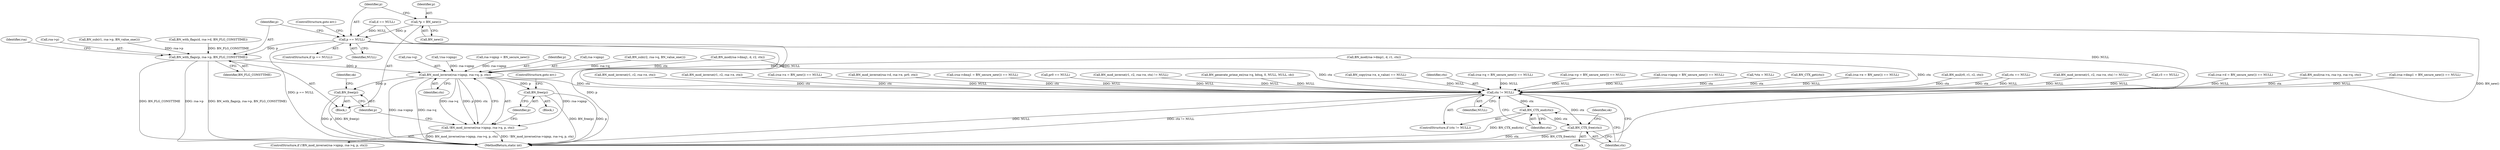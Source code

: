 digraph "0_openssl_6939eab03a6e23d2bd2c3f5e34fe1d48e542e787@pointer" {
"1000629" [label="(Call,*p = BN_new())"];
"1000633" [label="(Call,p == NULL)"];
"1000637" [label="(Call,BN_with_flags(p, rsa->p, BN_FLG_CONSTTIME))"];
"1000645" [label="(Call,BN_mod_inverse(rsa->iqmp, rsa->q, p, ctx))"];
"1000644" [label="(Call,!BN_mod_inverse(rsa->iqmp, rsa->q, p, ctx))"];
"1000655" [label="(Call,BN_free(p))"];
"1000658" [label="(Call,BN_free(p))"];
"1000677" [label="(Call,ctx != NULL)"];
"1000680" [label="(Call,BN_CTX_end(ctx))"];
"1000682" [label="(Call,BN_CTX_free(ctx))"];
"1000679" [label="(Identifier,NULL)"];
"1000330" [label="(Call,BN_copy(rsa->e, e_value) == NULL)"];
"1000681" [label="(Identifier,ctx)"];
"1000629" [label="(Call,*p = BN_new())"];
"1000532" [label="(Call,BN_sub(r1, rsa->p, BN_value_one()))"];
"1000649" [label="(Call,rsa->q)"];
"1000646" [label="(Call,rsa->iqmp)"];
"1000653" [label="(Identifier,ctx)"];
"1000541" [label="(Call,BN_sub(r2, rsa->q, BN_value_one()))"];
"1000636" [label="(ControlStructure,goto err;)"];
"1000657" [label="(ControlStructure,goto err;)"];
"1000678" [label="(Identifier,ctx)"];
"1000279" [label="(Call,(rsa->q = BN_secure_new()) == NULL)"];
"1000265" [label="(Call,(rsa->p = BN_secure_new()) == NULL)"];
"1000321" [label="(Call,(rsa->iqmp = BN_secure_new()) == NULL)"];
"1000682" [label="(Call,BN_CTX_free(ctx))"];
"1000645" [label="(Call,BN_mod_inverse(rsa->iqmp, rsa->q, p, ctx))"];
"1000597" [label="(Call,BN_with_flags(d, rsa->d, BN_FLG_CONSTTIME))"];
"1000627" [label="(Block,)"];
"1000685" [label="(Identifier,ok)"];
"1000155" [label="(Call,*ctx = NULL)"];
"1000125" [label="(Block,)"];
"1000642" [label="(Identifier,BN_FLG_CONSTTIME)"];
"1000632" [label="(ControlStructure,if (p == NULL))"];
"1000638" [label="(Identifier,p)"];
"1000198" [label="(Call,BN_CTX_get(ctx))"];
"1000686" [label="(MethodReturn,static int)"];
"1000677" [label="(Call,ctx != NULL)"];
"1000647" [label="(Identifier,rsa)"];
"1000630" [label="(Identifier,p)"];
"1000644" [label="(Call,!BN_mod_inverse(rsa->iqmp, rsa->q, p, ctx))"];
"1000251" [label="(Call,(rsa->e = BN_new()) == NULL)"];
"1000606" [label="(Call,BN_mod(rsa->dmp1, d, r1, ctx))"];
"1000659" [label="(Identifier,p)"];
"1000550" [label="(Call,BN_mul(r0, r1, r2, ctx))"];
"1000178" [label="(Call,ctx == NULL)"];
"1000364" [label="(Call,BN_mod_inverse(r1, r2, rsa->e, ctx) != NULL)"];
"1000201" [label="(Call,r3 == NULL)"];
"1000680" [label="(Call,BN_CTX_end(ctx))"];
"1000658" [label="(Call,BN_free(p))"];
"1000593" [label="(Call,d == NULL)"];
"1000614" [label="(Call,BN_mod(rsa->dmq1, d, r2, ctx))"];
"1000639" [label="(Call,rsa->p)"];
"1000676" [label="(ControlStructure,if (ctx != NULL))"];
"1000654" [label="(Block,)"];
"1000237" [label="(Call,(rsa->d = BN_secure_new()) == NULL)"];
"1000518" [label="(Call,BN_mul(rsa->n, rsa->p, rsa->q, ctx))"];
"1000635" [label="(Identifier,NULL)"];
"1000293" [label="(Call,(rsa->dmp1 = BN_secure_new()) == NULL)"];
"1000661" [label="(Identifier,ok)"];
"1000656" [label="(Identifier,p)"];
"1000631" [label="(Call,BN_new())"];
"1000445" [label="(Call,BN_mod_inverse(r1, r2, rsa->e, ctx))"];
"1000633" [label="(Call,p == NULL)"];
"1000365" [label="(Call,BN_mod_inverse(r1, r2, rsa->e, ctx))"];
"1000223" [label="(Call,(rsa->n = BN_new()) == NULL)"];
"1000317" [label="(Call,!rsa->iqmp)"];
"1000572" [label="(Call,BN_mod_inverse(rsa->d, rsa->e, pr0, ctx))"];
"1000683" [label="(Identifier,ctx)"];
"1000307" [label="(Call,(rsa->dmq1 = BN_secure_new()) == NULL)"];
"1000634" [label="(Identifier,p)"];
"1000322" [label="(Call,rsa->iqmp = BN_secure_new())"];
"1000562" [label="(Call,pr0 == NULL)"];
"1000637" [label="(Call,BN_with_flags(p, rsa->p, BN_FLG_CONSTTIME))"];
"1000655" [label="(Call,BN_free(p))"];
"1000643" [label="(ControlStructure,if (!BN_mod_inverse(rsa->iqmp, rsa->q, p, ctx)))"];
"1000444" [label="(Call,BN_mod_inverse(r1, r2, rsa->e, ctx) != NULL)"];
"1000652" [label="(Identifier,p)"];
"1000414" [label="(Call,BN_generate_prime_ex(rsa->q, bitsq, 0, NULL, NULL, cb))"];
"1000629" -> "1000627"  [label="AST: "];
"1000629" -> "1000631"  [label="CFG: "];
"1000630" -> "1000629"  [label="AST: "];
"1000631" -> "1000629"  [label="AST: "];
"1000634" -> "1000629"  [label="CFG: "];
"1000629" -> "1000686"  [label="DDG: BN_new()"];
"1000629" -> "1000633"  [label="DDG: p"];
"1000633" -> "1000632"  [label="AST: "];
"1000633" -> "1000635"  [label="CFG: "];
"1000634" -> "1000633"  [label="AST: "];
"1000635" -> "1000633"  [label="AST: "];
"1000636" -> "1000633"  [label="CFG: "];
"1000638" -> "1000633"  [label="CFG: "];
"1000633" -> "1000686"  [label="DDG: p == NULL"];
"1000633" -> "1000686"  [label="DDG: p"];
"1000593" -> "1000633"  [label="DDG: NULL"];
"1000633" -> "1000637"  [label="DDG: p"];
"1000633" -> "1000677"  [label="DDG: NULL"];
"1000637" -> "1000627"  [label="AST: "];
"1000637" -> "1000642"  [label="CFG: "];
"1000638" -> "1000637"  [label="AST: "];
"1000639" -> "1000637"  [label="AST: "];
"1000642" -> "1000637"  [label="AST: "];
"1000647" -> "1000637"  [label="CFG: "];
"1000637" -> "1000686"  [label="DDG: rsa->p"];
"1000637" -> "1000686"  [label="DDG: BN_with_flags(p, rsa->p, BN_FLG_CONSTTIME)"];
"1000637" -> "1000686"  [label="DDG: BN_FLG_CONSTTIME"];
"1000532" -> "1000637"  [label="DDG: rsa->p"];
"1000597" -> "1000637"  [label="DDG: BN_FLG_CONSTTIME"];
"1000637" -> "1000645"  [label="DDG: p"];
"1000645" -> "1000644"  [label="AST: "];
"1000645" -> "1000653"  [label="CFG: "];
"1000646" -> "1000645"  [label="AST: "];
"1000649" -> "1000645"  [label="AST: "];
"1000652" -> "1000645"  [label="AST: "];
"1000653" -> "1000645"  [label="AST: "];
"1000644" -> "1000645"  [label="CFG: "];
"1000645" -> "1000686"  [label="DDG: rsa->iqmp"];
"1000645" -> "1000686"  [label="DDG: rsa->q"];
"1000645" -> "1000644"  [label="DDG: rsa->iqmp"];
"1000645" -> "1000644"  [label="DDG: rsa->q"];
"1000645" -> "1000644"  [label="DDG: p"];
"1000645" -> "1000644"  [label="DDG: ctx"];
"1000317" -> "1000645"  [label="DDG: rsa->iqmp"];
"1000322" -> "1000645"  [label="DDG: rsa->iqmp"];
"1000541" -> "1000645"  [label="DDG: rsa->q"];
"1000606" -> "1000645"  [label="DDG: ctx"];
"1000614" -> "1000645"  [label="DDG: ctx"];
"1000645" -> "1000655"  [label="DDG: p"];
"1000645" -> "1000658"  [label="DDG: p"];
"1000645" -> "1000677"  [label="DDG: ctx"];
"1000644" -> "1000643"  [label="AST: "];
"1000656" -> "1000644"  [label="CFG: "];
"1000659" -> "1000644"  [label="CFG: "];
"1000644" -> "1000686"  [label="DDG: !BN_mod_inverse(rsa->iqmp, rsa->q, p, ctx)"];
"1000644" -> "1000686"  [label="DDG: BN_mod_inverse(rsa->iqmp, rsa->q, p, ctx)"];
"1000655" -> "1000654"  [label="AST: "];
"1000655" -> "1000656"  [label="CFG: "];
"1000656" -> "1000655"  [label="AST: "];
"1000657" -> "1000655"  [label="CFG: "];
"1000655" -> "1000686"  [label="DDG: p"];
"1000655" -> "1000686"  [label="DDG: BN_free(p)"];
"1000658" -> "1000627"  [label="AST: "];
"1000658" -> "1000659"  [label="CFG: "];
"1000659" -> "1000658"  [label="AST: "];
"1000661" -> "1000658"  [label="CFG: "];
"1000658" -> "1000686"  [label="DDG: BN_free(p)"];
"1000658" -> "1000686"  [label="DDG: p"];
"1000677" -> "1000676"  [label="AST: "];
"1000677" -> "1000679"  [label="CFG: "];
"1000678" -> "1000677"  [label="AST: "];
"1000679" -> "1000677"  [label="AST: "];
"1000681" -> "1000677"  [label="CFG: "];
"1000683" -> "1000677"  [label="CFG: "];
"1000677" -> "1000686"  [label="DDG: ctx != NULL"];
"1000677" -> "1000686"  [label="DDG: NULL"];
"1000572" -> "1000677"  [label="DDG: ctx"];
"1000550" -> "1000677"  [label="DDG: ctx"];
"1000198" -> "1000677"  [label="DDG: ctx"];
"1000445" -> "1000677"  [label="DDG: ctx"];
"1000155" -> "1000677"  [label="DDG: ctx"];
"1000606" -> "1000677"  [label="DDG: ctx"];
"1000178" -> "1000677"  [label="DDG: ctx"];
"1000178" -> "1000677"  [label="DDG: NULL"];
"1000518" -> "1000677"  [label="DDG: ctx"];
"1000365" -> "1000677"  [label="DDG: ctx"];
"1000614" -> "1000677"  [label="DDG: ctx"];
"1000330" -> "1000677"  [label="DDG: NULL"];
"1000279" -> "1000677"  [label="DDG: NULL"];
"1000593" -> "1000677"  [label="DDG: NULL"];
"1000293" -> "1000677"  [label="DDG: NULL"];
"1000307" -> "1000677"  [label="DDG: NULL"];
"1000562" -> "1000677"  [label="DDG: NULL"];
"1000414" -> "1000677"  [label="DDG: NULL"];
"1000251" -> "1000677"  [label="DDG: NULL"];
"1000321" -> "1000677"  [label="DDG: NULL"];
"1000364" -> "1000677"  [label="DDG: NULL"];
"1000265" -> "1000677"  [label="DDG: NULL"];
"1000237" -> "1000677"  [label="DDG: NULL"];
"1000223" -> "1000677"  [label="DDG: NULL"];
"1000201" -> "1000677"  [label="DDG: NULL"];
"1000444" -> "1000677"  [label="DDG: NULL"];
"1000677" -> "1000680"  [label="DDG: ctx"];
"1000677" -> "1000682"  [label="DDG: ctx"];
"1000680" -> "1000676"  [label="AST: "];
"1000680" -> "1000681"  [label="CFG: "];
"1000681" -> "1000680"  [label="AST: "];
"1000683" -> "1000680"  [label="CFG: "];
"1000680" -> "1000686"  [label="DDG: BN_CTX_end(ctx)"];
"1000680" -> "1000682"  [label="DDG: ctx"];
"1000682" -> "1000125"  [label="AST: "];
"1000682" -> "1000683"  [label="CFG: "];
"1000683" -> "1000682"  [label="AST: "];
"1000685" -> "1000682"  [label="CFG: "];
"1000682" -> "1000686"  [label="DDG: BN_CTX_free(ctx)"];
"1000682" -> "1000686"  [label="DDG: ctx"];
}
